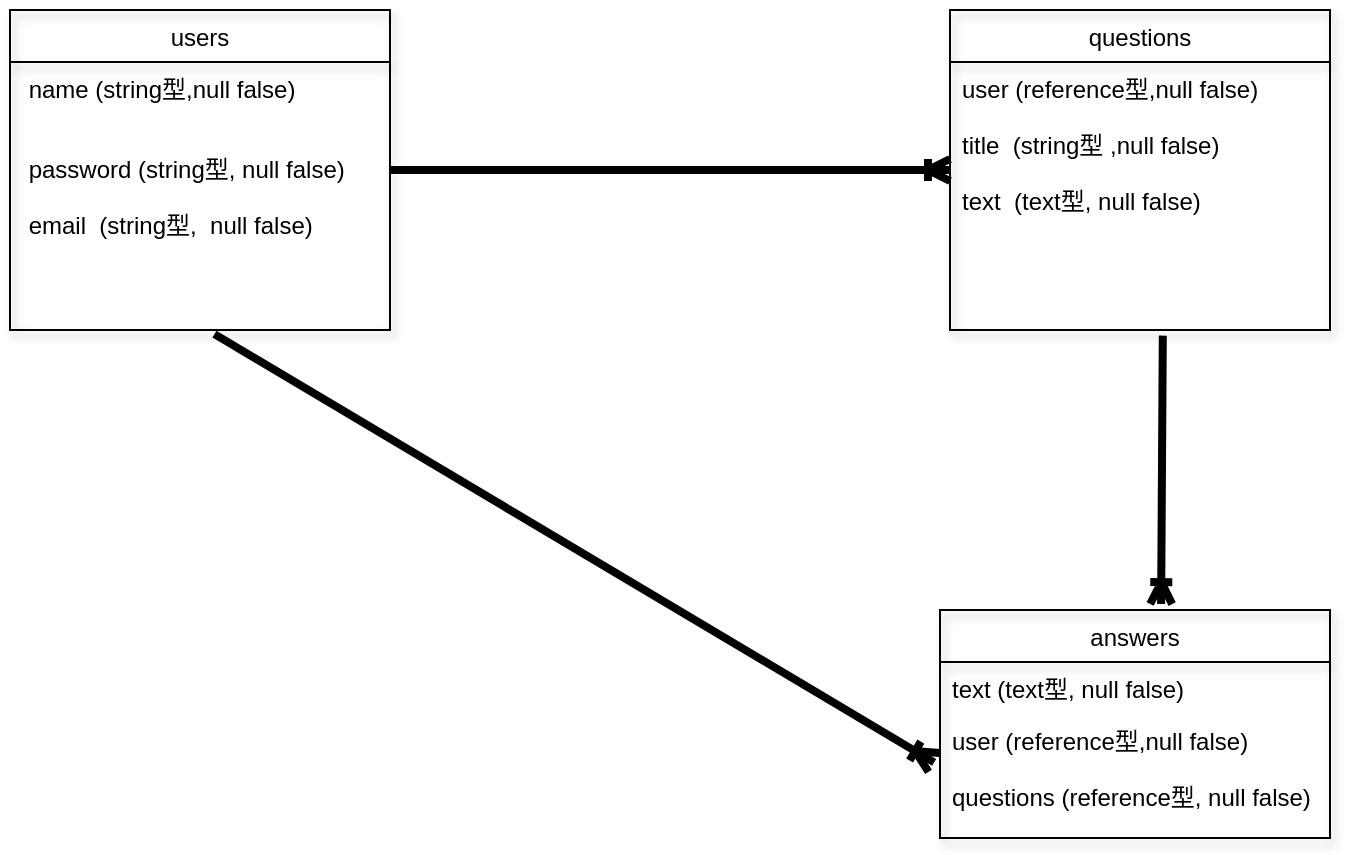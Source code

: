 <mxfile version="13.6.5" pages="2">
    <diagram id="yX_yqX8jdpuUeVe9zCYm" name="ページ1">
        <mxGraphModel dx="528" dy="332" grid="1" gridSize="10" guides="1" tooltips="1" connect="1" arrows="1" fold="1" page="1" pageScale="1" pageWidth="827" pageHeight="1169" math="0" shadow="0">
            <root>
                <mxCell id="0"/>
                <mxCell id="1" parent="0"/>
                <mxCell id="iT-gyRg1ZKcaArUr5mcv-81" value="users" style="swimlane;fontStyle=0;childLayout=stackLayout;horizontal=1;startSize=26;fillColor=none;horizontalStack=0;resizeParent=1;resizeParentMax=0;resizeLast=0;collapsible=1;marginBottom=0;rounded=0;shadow=1;sketch=0;" parent="1" vertex="1">
                    <mxGeometry x="140" y="440" width="190" height="160" as="geometry"/>
                </mxCell>
                <mxCell id="iT-gyRg1ZKcaArUr5mcv-82" value=" name (string型,null false)" style="text;strokeColor=none;fillColor=none;align=left;verticalAlign=top;spacingLeft=4;spacingRight=4;overflow=hidden;rotatable=0;points=[[0,0.5],[1,0.5]];portConstraint=eastwest;" parent="iT-gyRg1ZKcaArUr5mcv-81" vertex="1">
                    <mxGeometry y="26" width="190" height="26" as="geometry"/>
                </mxCell>
                <mxCell id="iT-gyRg1ZKcaArUr5mcv-83" value="&#10; password (string型, null false)&#10;&#10; email  (string型,  null false)&#10;" style="text;strokeColor=none;fillColor=none;align=left;verticalAlign=top;spacingLeft=4;spacingRight=4;overflow=hidden;rotatable=0;points=[[0,0.5],[1,0.5]];portConstraint=eastwest;" parent="iT-gyRg1ZKcaArUr5mcv-81" vertex="1">
                    <mxGeometry y="52" width="190" height="108" as="geometry"/>
                </mxCell>
                <mxCell id="iT-gyRg1ZKcaArUr5mcv-94" value="" style="edgeStyle=entityRelationEdgeStyle;fontSize=12;html=1;endArrow=ERoneToMany;entryX=0;entryY=0.403;entryDx=0;entryDy=0;entryPerimeter=0;strokeWidth=4;" parent="1" target="iT-gyRg1ZKcaArUr5mcv-87" edge="1">
                    <mxGeometry width="100" height="100" relative="1" as="geometry">
                        <mxPoint x="330" y="520" as="sourcePoint"/>
                        <mxPoint x="430" y="420" as="targetPoint"/>
                    </mxGeometry>
                </mxCell>
                <mxCell id="iT-gyRg1ZKcaArUr5mcv-85" value="questions" style="swimlane;fontStyle=0;childLayout=stackLayout;horizontal=1;startSize=26;fillColor=none;horizontalStack=0;resizeParent=1;resizeParentMax=0;resizeLast=0;collapsible=1;marginBottom=0;rounded=0;shadow=1;sketch=0;" parent="1" vertex="1">
                    <mxGeometry x="610" y="440" width="190" height="160" as="geometry"/>
                </mxCell>
                <mxCell id="iT-gyRg1ZKcaArUr5mcv-87" value="user (reference型,null false)&#10;&#10;title  (string型 ,null false)&#10;&#10;text  (text型, null false)" style="text;strokeColor=none;fillColor=none;align=left;verticalAlign=top;spacingLeft=4;spacingRight=4;overflow=hidden;rotatable=0;points=[[0,0.5],[1,0.5]];portConstraint=eastwest;" parent="iT-gyRg1ZKcaArUr5mcv-85" vertex="1">
                    <mxGeometry y="26" width="190" height="134" as="geometry"/>
                </mxCell>
                <mxCell id="iT-gyRg1ZKcaArUr5mcv-89" value="answers" style="swimlane;fontStyle=0;childLayout=stackLayout;horizontal=1;startSize=26;fillColor=none;horizontalStack=0;resizeParent=1;resizeParentMax=0;resizeLast=0;collapsible=1;marginBottom=0;rounded=0;shadow=1;sketch=0;" parent="1" vertex="1">
                    <mxGeometry x="605" y="740" width="195" height="114" as="geometry"/>
                </mxCell>
                <mxCell id="iT-gyRg1ZKcaArUr5mcv-91" value="text (text型, null false)" style="text;strokeColor=none;fillColor=none;align=left;verticalAlign=top;spacingLeft=4;spacingRight=4;overflow=hidden;rotatable=0;points=[[0,0.5],[1,0.5]];portConstraint=eastwest;" parent="iT-gyRg1ZKcaArUr5mcv-89" vertex="1">
                    <mxGeometry y="26" width="195" height="26" as="geometry"/>
                </mxCell>
                <mxCell id="iT-gyRg1ZKcaArUr5mcv-92" value="user (reference型,null false)&#10;&#10;questions (reference型, null false)" style="text;strokeColor=none;fillColor=none;align=left;verticalAlign=top;spacingLeft=4;spacingRight=4;overflow=hidden;rotatable=0;points=[[0,0.5],[1,0.5]];portConstraint=eastwest;" parent="iT-gyRg1ZKcaArUr5mcv-89" vertex="1">
                    <mxGeometry y="52" width="195" height="62" as="geometry"/>
                </mxCell>
                <mxCell id="iT-gyRg1ZKcaArUr5mcv-96" value="" style="fontSize=12;html=1;endArrow=ERoneToMany;strokeWidth=4;exitX=0.56;exitY=1.021;exitDx=0;exitDy=0;exitPerimeter=0;entryX=0.567;entryY=-0.026;entryDx=0;entryDy=0;entryPerimeter=0;" parent="1" source="iT-gyRg1ZKcaArUr5mcv-87" target="iT-gyRg1ZKcaArUr5mcv-89" edge="1">
                    <mxGeometry width="100" height="100" relative="1" as="geometry">
                        <mxPoint x="470" y="730" as="sourcePoint"/>
                        <mxPoint x="570" y="630" as="targetPoint"/>
                    </mxGeometry>
                </mxCell>
                <mxCell id="iT-gyRg1ZKcaArUr5mcv-97" value="" style="fontSize=12;html=1;endArrow=ERoneToMany;strokeWidth=4;entryX=-0.015;entryY=0.39;entryDx=0;entryDy=0;entryPerimeter=0;exitX=0.538;exitY=1.019;exitDx=0;exitDy=0;exitPerimeter=0;" parent="1" source="iT-gyRg1ZKcaArUr5mcv-83" target="iT-gyRg1ZKcaArUr5mcv-92" edge="1">
                    <mxGeometry width="100" height="100" relative="1" as="geometry">
                        <mxPoint x="240" y="630" as="sourcePoint"/>
                        <mxPoint x="390" y="560" as="targetPoint"/>
                    </mxGeometry>
                </mxCell>
            </root>
        </mxGraphModel>
    </diagram>
    <diagram id="U3gqhd7wp2hUfZpXkR6p" name="ページ2">
        &#xa;
        <mxGraphModel dx="620" dy="526" grid="1" gridSize="10" guides="1" tooltips="1" connect="1" arrows="1" fold="1" page="1" pageScale="1" pageWidth="827" pageHeight="1169" math="0" shadow="0">
            &#xa;
            <root>
                &#xa;
                <mxCell id="XN_JLHMMr3tYMTC_3-U5-0"/>
                &#xa;
                <mxCell id="XN_JLHMMr3tYMTC_3-U5-1" parent="XN_JLHMMr3tYMTC_3-U5-0"/>
                &#xa;
            </root>
            &#xa;
        </mxGraphModel>
        &#xa;
    </diagram>
</mxfile>